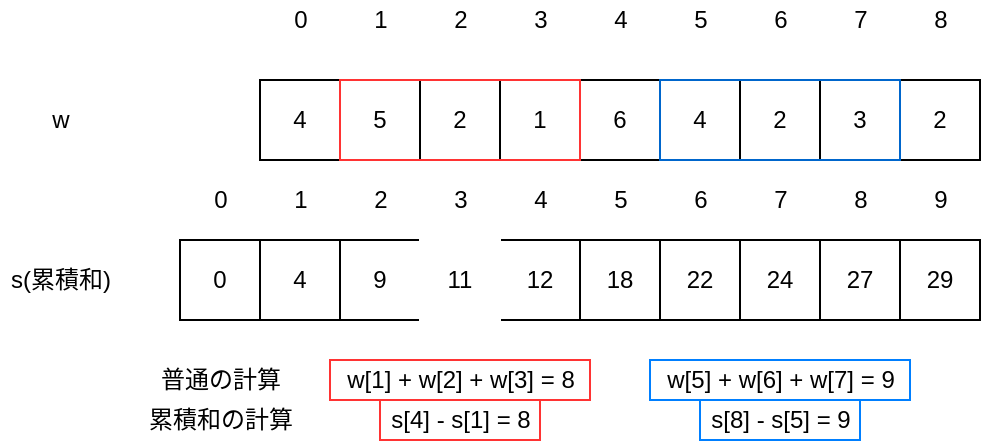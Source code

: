 <mxfile version="13.1.3" pages="4">
    <diagram name="累積和" id="LeWcq2udOYEvuqJlMWBG">
        <mxGraphModel dx="1152" dy="477" grid="1" gridSize="10" guides="1" tooltips="1" connect="1" arrows="1" fold="1" page="1" pageScale="1" pageWidth="827" pageHeight="1169" math="0" shadow="0">
            <root>
                <mxCell id="auqlSFN50E8ZhjRSyr_w-0"/>
                <mxCell id="auqlSFN50E8ZhjRSyr_w-1" parent="auqlSFN50E8ZhjRSyr_w-0"/>
                <mxCell id="auqlSFN50E8ZhjRSyr_w-2" value="4" style="whiteSpace=wrap;html=1;aspect=fixed;" parent="auqlSFN50E8ZhjRSyr_w-1" vertex="1">
                    <mxGeometry x="240" y="280" width="40" height="40" as="geometry"/>
                </mxCell>
                <mxCell id="auqlSFN50E8ZhjRSyr_w-3" value="5" style="whiteSpace=wrap;html=1;aspect=fixed;" parent="auqlSFN50E8ZhjRSyr_w-1" vertex="1">
                    <mxGeometry x="280" y="280" width="40" height="40" as="geometry"/>
                </mxCell>
                <mxCell id="auqlSFN50E8ZhjRSyr_w-4" value="2" style="whiteSpace=wrap;html=1;aspect=fixed;" parent="auqlSFN50E8ZhjRSyr_w-1" vertex="1">
                    <mxGeometry x="320" y="280" width="40" height="40" as="geometry"/>
                </mxCell>
                <mxCell id="auqlSFN50E8ZhjRSyr_w-5" value="1" style="whiteSpace=wrap;html=1;aspect=fixed;" parent="auqlSFN50E8ZhjRSyr_w-1" vertex="1">
                    <mxGeometry x="360" y="280" width="40" height="40" as="geometry"/>
                </mxCell>
                <mxCell id="auqlSFN50E8ZhjRSyr_w-6" value="6" style="whiteSpace=wrap;html=1;aspect=fixed;" parent="auqlSFN50E8ZhjRSyr_w-1" vertex="1">
                    <mxGeometry x="400" y="280" width="40" height="40" as="geometry"/>
                </mxCell>
                <mxCell id="auqlSFN50E8ZhjRSyr_w-7" value="4" style="whiteSpace=wrap;html=1;aspect=fixed;" parent="auqlSFN50E8ZhjRSyr_w-1" vertex="1">
                    <mxGeometry x="440" y="280" width="40" height="40" as="geometry"/>
                </mxCell>
                <mxCell id="auqlSFN50E8ZhjRSyr_w-8" value="2" style="whiteSpace=wrap;html=1;aspect=fixed;" parent="auqlSFN50E8ZhjRSyr_w-1" vertex="1">
                    <mxGeometry x="480" y="280" width="40" height="40" as="geometry"/>
                </mxCell>
                <mxCell id="auqlSFN50E8ZhjRSyr_w-9" value="3" style="whiteSpace=wrap;html=1;aspect=fixed;" parent="auqlSFN50E8ZhjRSyr_w-1" vertex="1">
                    <mxGeometry x="520" y="280" width="40" height="40" as="geometry"/>
                </mxCell>
                <mxCell id="auqlSFN50E8ZhjRSyr_w-10" value="2" style="whiteSpace=wrap;html=1;aspect=fixed;" parent="auqlSFN50E8ZhjRSyr_w-1" vertex="1">
                    <mxGeometry x="560" y="280" width="40" height="40" as="geometry"/>
                </mxCell>
                <mxCell id="auqlSFN50E8ZhjRSyr_w-14" value="4" style="whiteSpace=wrap;html=1;aspect=fixed;" parent="auqlSFN50E8ZhjRSyr_w-1" vertex="1">
                    <mxGeometry x="240" y="360" width="40" height="40" as="geometry"/>
                </mxCell>
                <mxCell id="auqlSFN50E8ZhjRSyr_w-15" value="9" style="whiteSpace=wrap;html=1;aspect=fixed;" parent="auqlSFN50E8ZhjRSyr_w-1" vertex="1">
                    <mxGeometry x="280" y="360" width="40" height="40" as="geometry"/>
                </mxCell>
                <mxCell id="auqlSFN50E8ZhjRSyr_w-17" value="12" style="whiteSpace=wrap;html=1;aspect=fixed;" parent="auqlSFN50E8ZhjRSyr_w-1" vertex="1">
                    <mxGeometry x="360" y="360" width="40" height="40" as="geometry"/>
                </mxCell>
                <mxCell id="auqlSFN50E8ZhjRSyr_w-18" value="18" style="whiteSpace=wrap;html=1;aspect=fixed;" parent="auqlSFN50E8ZhjRSyr_w-1" vertex="1">
                    <mxGeometry x="400" y="360" width="40" height="40" as="geometry"/>
                </mxCell>
                <mxCell id="auqlSFN50E8ZhjRSyr_w-19" value="22" style="whiteSpace=wrap;html=1;aspect=fixed;" parent="auqlSFN50E8ZhjRSyr_w-1" vertex="1">
                    <mxGeometry x="440" y="360" width="40" height="40" as="geometry"/>
                </mxCell>
                <mxCell id="auqlSFN50E8ZhjRSyr_w-20" value="24" style="whiteSpace=wrap;html=1;aspect=fixed;" parent="auqlSFN50E8ZhjRSyr_w-1" vertex="1">
                    <mxGeometry x="480" y="360" width="40" height="40" as="geometry"/>
                </mxCell>
                <mxCell id="auqlSFN50E8ZhjRSyr_w-21" value="27" style="whiteSpace=wrap;html=1;aspect=fixed;" parent="auqlSFN50E8ZhjRSyr_w-1" vertex="1">
                    <mxGeometry x="520" y="360" width="40" height="40" as="geometry"/>
                </mxCell>
                <mxCell id="auqlSFN50E8ZhjRSyr_w-22" value="29" style="whiteSpace=wrap;html=1;aspect=fixed;" parent="auqlSFN50E8ZhjRSyr_w-1" vertex="1">
                    <mxGeometry x="560" y="360" width="40" height="40" as="geometry"/>
                </mxCell>
                <mxCell id="auqlSFN50E8ZhjRSyr_w-23" value="0" style="whiteSpace=wrap;html=1;aspect=fixed;" parent="auqlSFN50E8ZhjRSyr_w-1" vertex="1">
                    <mxGeometry x="200" y="360" width="40" height="40" as="geometry"/>
                </mxCell>
                <mxCell id="auqlSFN50E8ZhjRSyr_w-24" value="w" style="text;html=1;align=center;verticalAlign=middle;resizable=0;points=[];autosize=1;" parent="auqlSFN50E8ZhjRSyr_w-1" vertex="1">
                    <mxGeometry x="130" y="290" width="20" height="20" as="geometry"/>
                </mxCell>
                <mxCell id="auqlSFN50E8ZhjRSyr_w-25" value="s(累積和)" style="text;html=1;align=center;verticalAlign=middle;resizable=0;points=[];autosize=1;" parent="auqlSFN50E8ZhjRSyr_w-1" vertex="1">
                    <mxGeometry x="110" y="370" width="60" height="20" as="geometry"/>
                </mxCell>
                <mxCell id="u9cF9FuQSbxt8TstORCc-0" value="0" style="text;html=1;align=center;verticalAlign=middle;resizable=0;points=[];autosize=1;" parent="auqlSFN50E8ZhjRSyr_w-1" vertex="1">
                    <mxGeometry x="250" y="240" width="20" height="20" as="geometry"/>
                </mxCell>
                <mxCell id="kWirxy5_HwYKTuAaUtwc-0" value="0" style="text;html=1;align=center;verticalAlign=middle;resizable=0;points=[];autosize=1;" parent="auqlSFN50E8ZhjRSyr_w-1" vertex="1">
                    <mxGeometry x="210" y="330" width="20" height="20" as="geometry"/>
                </mxCell>
                <mxCell id="auqlSFN50E8ZhjRSyr_w-16" value="11" style="whiteSpace=wrap;html=1;aspect=fixed;strokeColor=#FFFFFF;" parent="auqlSFN50E8ZhjRSyr_w-1" vertex="1">
                    <mxGeometry x="320" y="360" width="40" height="40" as="geometry"/>
                </mxCell>
                <mxCell id="xh6ZzkCoLZepfSMVRB4V-0" value="" style="rounded=0;whiteSpace=wrap;html=1;strokeColor=#FF3333;fillColor=none;" parent="auqlSFN50E8ZhjRSyr_w-1" vertex="1">
                    <mxGeometry x="280" y="280" width="120" height="40" as="geometry"/>
                </mxCell>
                <mxCell id="xh6ZzkCoLZepfSMVRB4V-3" value="" style="rounded=0;whiteSpace=wrap;html=1;strokeColor=#0066CC;fillColor=none;" parent="auqlSFN50E8ZhjRSyr_w-1" vertex="1">
                    <mxGeometry x="440" y="280" width="120" height="40" as="geometry"/>
                </mxCell>
                <mxCell id="xh6ZzkCoLZepfSMVRB4V-6" value="s[8] - s[5] = 9" style="text;html=1;align=center;verticalAlign=middle;resizable=0;points=[];autosize=1;strokeColor=#007FFF;" parent="auqlSFN50E8ZhjRSyr_w-1" vertex="1">
                    <mxGeometry x="460" y="440" width="80" height="20" as="geometry"/>
                </mxCell>
                <mxCell id="xh6ZzkCoLZepfSMVRB4V-7" value="1" style="text;html=1;align=center;verticalAlign=middle;resizable=0;points=[];autosize=1;" parent="auqlSFN50E8ZhjRSyr_w-1" vertex="1">
                    <mxGeometry x="290" y="240" width="20" height="20" as="geometry"/>
                </mxCell>
                <mxCell id="xh6ZzkCoLZepfSMVRB4V-8" value="2" style="text;html=1;align=center;verticalAlign=middle;resizable=0;points=[];autosize=1;" parent="auqlSFN50E8ZhjRSyr_w-1" vertex="1">
                    <mxGeometry x="330" y="240" width="20" height="20" as="geometry"/>
                </mxCell>
                <mxCell id="xh6ZzkCoLZepfSMVRB4V-9" value="3" style="text;html=1;align=center;verticalAlign=middle;resizable=0;points=[];autosize=1;" parent="auqlSFN50E8ZhjRSyr_w-1" vertex="1">
                    <mxGeometry x="370" y="240" width="20" height="20" as="geometry"/>
                </mxCell>
                <mxCell id="xh6ZzkCoLZepfSMVRB4V-10" value="4" style="text;html=1;align=center;verticalAlign=middle;resizable=0;points=[];autosize=1;" parent="auqlSFN50E8ZhjRSyr_w-1" vertex="1">
                    <mxGeometry x="410" y="240" width="20" height="20" as="geometry"/>
                </mxCell>
                <mxCell id="xh6ZzkCoLZepfSMVRB4V-11" value="5" style="text;html=1;align=center;verticalAlign=middle;resizable=0;points=[];autosize=1;" parent="auqlSFN50E8ZhjRSyr_w-1" vertex="1">
                    <mxGeometry x="450" y="240" width="20" height="20" as="geometry"/>
                </mxCell>
                <mxCell id="xh6ZzkCoLZepfSMVRB4V-12" value="6" style="text;html=1;align=center;verticalAlign=middle;resizable=0;points=[];autosize=1;" parent="auqlSFN50E8ZhjRSyr_w-1" vertex="1">
                    <mxGeometry x="490" y="240" width="20" height="20" as="geometry"/>
                </mxCell>
                <mxCell id="xh6ZzkCoLZepfSMVRB4V-13" value="7" style="text;html=1;align=center;verticalAlign=middle;resizable=0;points=[];autosize=1;" parent="auqlSFN50E8ZhjRSyr_w-1" vertex="1">
                    <mxGeometry x="530" y="240" width="20" height="20" as="geometry"/>
                </mxCell>
                <mxCell id="xh6ZzkCoLZepfSMVRB4V-14" value="8" style="text;html=1;align=center;verticalAlign=middle;resizable=0;points=[];autosize=1;" parent="auqlSFN50E8ZhjRSyr_w-1" vertex="1">
                    <mxGeometry x="570" y="240" width="20" height="20" as="geometry"/>
                </mxCell>
                <mxCell id="xh6ZzkCoLZepfSMVRB4V-15" value="w[5] + w[6] + w[7] = 9" style="text;html=1;align=center;verticalAlign=middle;resizable=0;points=[];autosize=1;strokeColor=#007FFF;" parent="auqlSFN50E8ZhjRSyr_w-1" vertex="1">
                    <mxGeometry x="435" y="420" width="130" height="20" as="geometry"/>
                </mxCell>
                <mxCell id="xh6ZzkCoLZepfSMVRB4V-16" value="w[1] + w[2] + w[3] = 8" style="text;html=1;align=center;verticalAlign=middle;resizable=0;points=[];autosize=1;strokeColor=#FF3333;" parent="auqlSFN50E8ZhjRSyr_w-1" vertex="1">
                    <mxGeometry x="275" y="420" width="130" height="20" as="geometry"/>
                </mxCell>
                <mxCell id="xh6ZzkCoLZepfSMVRB4V-17" value="s[4] - s[1] = 8" style="text;html=1;align=center;verticalAlign=middle;resizable=0;points=[];autosize=1;strokeColor=#FF3333;" parent="auqlSFN50E8ZhjRSyr_w-1" vertex="1">
                    <mxGeometry x="300" y="440" width="80" height="20" as="geometry"/>
                </mxCell>
                <mxCell id="xh6ZzkCoLZepfSMVRB4V-18" value="普通の計算" style="text;html=1;align=center;verticalAlign=middle;resizable=0;points=[];autosize=1;" parent="auqlSFN50E8ZhjRSyr_w-1" vertex="1">
                    <mxGeometry x="180" y="420" width="80" height="20" as="geometry"/>
                </mxCell>
                <mxCell id="xh6ZzkCoLZepfSMVRB4V-21" value="累積和の計算" style="text;html=1;align=center;verticalAlign=middle;resizable=0;points=[];autosize=1;" parent="auqlSFN50E8ZhjRSyr_w-1" vertex="1">
                    <mxGeometry x="175" y="440" width="90" height="20" as="geometry"/>
                </mxCell>
                <mxCell id="xh6ZzkCoLZepfSMVRB4V-23" value="1" style="text;html=1;align=center;verticalAlign=middle;resizable=0;points=[];autosize=1;" parent="auqlSFN50E8ZhjRSyr_w-1" vertex="1">
                    <mxGeometry x="250" y="330" width="20" height="20" as="geometry"/>
                </mxCell>
                <mxCell id="xh6ZzkCoLZepfSMVRB4V-24" value="2" style="text;html=1;align=center;verticalAlign=middle;resizable=0;points=[];autosize=1;" parent="auqlSFN50E8ZhjRSyr_w-1" vertex="1">
                    <mxGeometry x="290" y="330" width="20" height="20" as="geometry"/>
                </mxCell>
                <mxCell id="xh6ZzkCoLZepfSMVRB4V-25" value="3" style="text;html=1;align=center;verticalAlign=middle;resizable=0;points=[];autosize=1;" parent="auqlSFN50E8ZhjRSyr_w-1" vertex="1">
                    <mxGeometry x="330" y="330" width="20" height="20" as="geometry"/>
                </mxCell>
                <mxCell id="xh6ZzkCoLZepfSMVRB4V-26" value="4" style="text;html=1;align=center;verticalAlign=middle;resizable=0;points=[];autosize=1;" parent="auqlSFN50E8ZhjRSyr_w-1" vertex="1">
                    <mxGeometry x="370" y="330" width="20" height="20" as="geometry"/>
                </mxCell>
                <mxCell id="xh6ZzkCoLZepfSMVRB4V-27" value="5" style="text;html=1;align=center;verticalAlign=middle;resizable=0;points=[];autosize=1;" parent="auqlSFN50E8ZhjRSyr_w-1" vertex="1">
                    <mxGeometry x="410" y="330" width="20" height="20" as="geometry"/>
                </mxCell>
                <mxCell id="xh6ZzkCoLZepfSMVRB4V-28" value="6" style="text;html=1;align=center;verticalAlign=middle;resizable=0;points=[];autosize=1;" parent="auqlSFN50E8ZhjRSyr_w-1" vertex="1">
                    <mxGeometry x="450" y="330" width="20" height="20" as="geometry"/>
                </mxCell>
                <mxCell id="xh6ZzkCoLZepfSMVRB4V-29" value="7" style="text;html=1;align=center;verticalAlign=middle;resizable=0;points=[];autosize=1;" parent="auqlSFN50E8ZhjRSyr_w-1" vertex="1">
                    <mxGeometry x="490" y="330" width="20" height="20" as="geometry"/>
                </mxCell>
                <mxCell id="xh6ZzkCoLZepfSMVRB4V-39" value="9" style="text;html=1;align=center;verticalAlign=middle;resizable=0;points=[];autosize=1;" parent="auqlSFN50E8ZhjRSyr_w-1" vertex="1">
                    <mxGeometry x="570" y="330" width="20" height="20" as="geometry"/>
                </mxCell>
                <mxCell id="xh6ZzkCoLZepfSMVRB4V-40" value="8" style="text;html=1;align=center;verticalAlign=middle;resizable=0;points=[];autosize=1;" parent="auqlSFN50E8ZhjRSyr_w-1" vertex="1">
                    <mxGeometry x="530" y="330" width="20" height="20" as="geometry"/>
                </mxCell>
            </root>
        </mxGraphModel>
    </diagram>
    <diagram name="累積和のコピー" id="mfWlNHyPRSnXyfPDw9yG">
        <mxGraphModel dx="1152" dy="477" grid="1" gridSize="10" guides="1" tooltips="1" connect="1" arrows="1" fold="1" page="1" pageScale="1" pageWidth="827" pageHeight="1169" math="0" shadow="0">
            <root>
                <mxCell id="bnlORscy65JKHpADpyvl-0"/>
                <mxCell id="bnlORscy65JKHpADpyvl-1" parent="bnlORscy65JKHpADpyvl-0"/>
                <mxCell id="bnlORscy65JKHpADpyvl-2" value="4" style="whiteSpace=wrap;html=1;aspect=fixed;" parent="bnlORscy65JKHpADpyvl-1" vertex="1">
                    <mxGeometry x="240" y="280" width="40" height="40" as="geometry"/>
                </mxCell>
                <mxCell id="bnlORscy65JKHpADpyvl-3" value="5" style="whiteSpace=wrap;html=1;aspect=fixed;" parent="bnlORscy65JKHpADpyvl-1" vertex="1">
                    <mxGeometry x="280" y="280" width="40" height="40" as="geometry"/>
                </mxCell>
                <mxCell id="bnlORscy65JKHpADpyvl-4" value="2" style="whiteSpace=wrap;html=1;aspect=fixed;" parent="bnlORscy65JKHpADpyvl-1" vertex="1">
                    <mxGeometry x="320" y="280" width="40" height="40" as="geometry"/>
                </mxCell>
                <mxCell id="bnlORscy65JKHpADpyvl-5" value="1" style="whiteSpace=wrap;html=1;aspect=fixed;" parent="bnlORscy65JKHpADpyvl-1" vertex="1">
                    <mxGeometry x="360" y="280" width="40" height="40" as="geometry"/>
                </mxCell>
                <mxCell id="bnlORscy65JKHpADpyvl-71" style="edgeStyle=orthogonalEdgeStyle;rounded=0;orthogonalLoop=1;jettySize=auto;html=1;exitX=0.5;exitY=1;exitDx=0;exitDy=0;entryX=0.5;entryY=0;entryDx=0;entryDy=0;" parent="bnlORscy65JKHpADpyvl-1" source="bnlORscy65JKHpADpyvl-6" target="bnlORscy65JKHpADpyvl-54" edge="1">
                    <mxGeometry relative="1" as="geometry"/>
                </mxCell>
                <mxCell id="bnlORscy65JKHpADpyvl-6" value="6" style="whiteSpace=wrap;html=1;aspect=fixed;" parent="bnlORscy65JKHpADpyvl-1" vertex="1">
                    <mxGeometry x="400" y="280" width="40" height="40" as="geometry"/>
                </mxCell>
                <mxCell id="bnlORscy65JKHpADpyvl-7" value="4" style="whiteSpace=wrap;html=1;aspect=fixed;" parent="bnlORscy65JKHpADpyvl-1" vertex="1">
                    <mxGeometry x="440" y="280" width="40" height="40" as="geometry"/>
                </mxCell>
                <mxCell id="bnlORscy65JKHpADpyvl-8" value="2" style="whiteSpace=wrap;html=1;aspect=fixed;" parent="bnlORscy65JKHpADpyvl-1" vertex="1">
                    <mxGeometry x="480" y="280" width="40" height="40" as="geometry"/>
                </mxCell>
                <mxCell id="bnlORscy65JKHpADpyvl-9" value="3" style="whiteSpace=wrap;html=1;aspect=fixed;" parent="bnlORscy65JKHpADpyvl-1" vertex="1">
                    <mxGeometry x="520" y="280" width="40" height="40" as="geometry"/>
                </mxCell>
                <mxCell id="bnlORscy65JKHpADpyvl-10" value="2" style="whiteSpace=wrap;html=1;aspect=fixed;" parent="bnlORscy65JKHpADpyvl-1" vertex="1">
                    <mxGeometry x="560" y="280" width="40" height="40" as="geometry"/>
                </mxCell>
                <mxCell id="bnlORscy65JKHpADpyvl-20" value="w" style="text;html=1;align=center;verticalAlign=middle;resizable=0;points=[];autosize=1;" parent="bnlORscy65JKHpADpyvl-1" vertex="1">
                    <mxGeometry x="130" y="290" width="20" height="20" as="geometry"/>
                </mxCell>
                <mxCell id="bnlORscy65JKHpADpyvl-22" value="0" style="text;html=1;align=center;verticalAlign=middle;resizable=0;points=[];autosize=1;" parent="bnlORscy65JKHpADpyvl-1" vertex="1">
                    <mxGeometry x="250" y="240" width="20" height="20" as="geometry"/>
                </mxCell>
                <mxCell id="bnlORscy65JKHpADpyvl-28" value="1" style="text;html=1;align=center;verticalAlign=middle;resizable=0;points=[];autosize=1;" parent="bnlORscy65JKHpADpyvl-1" vertex="1">
                    <mxGeometry x="290" y="240" width="20" height="20" as="geometry"/>
                </mxCell>
                <mxCell id="bnlORscy65JKHpADpyvl-29" value="2" style="text;html=1;align=center;verticalAlign=middle;resizable=0;points=[];autosize=1;" parent="bnlORscy65JKHpADpyvl-1" vertex="1">
                    <mxGeometry x="330" y="240" width="20" height="20" as="geometry"/>
                </mxCell>
                <mxCell id="bnlORscy65JKHpADpyvl-30" value="3" style="text;html=1;align=center;verticalAlign=middle;resizable=0;points=[];autosize=1;" parent="bnlORscy65JKHpADpyvl-1" vertex="1">
                    <mxGeometry x="370" y="240" width="20" height="20" as="geometry"/>
                </mxCell>
                <mxCell id="bnlORscy65JKHpADpyvl-31" value="4" style="text;html=1;align=center;verticalAlign=middle;resizable=0;points=[];autosize=1;" parent="bnlORscy65JKHpADpyvl-1" vertex="1">
                    <mxGeometry x="410" y="240" width="20" height="20" as="geometry"/>
                </mxCell>
                <mxCell id="bnlORscy65JKHpADpyvl-32" value="5" style="text;html=1;align=center;verticalAlign=middle;resizable=0;points=[];autosize=1;" parent="bnlORscy65JKHpADpyvl-1" vertex="1">
                    <mxGeometry x="450" y="240" width="20" height="20" as="geometry"/>
                </mxCell>
                <mxCell id="bnlORscy65JKHpADpyvl-33" value="6" style="text;html=1;align=center;verticalAlign=middle;resizable=0;points=[];autosize=1;" parent="bnlORscy65JKHpADpyvl-1" vertex="1">
                    <mxGeometry x="490" y="240" width="20" height="20" as="geometry"/>
                </mxCell>
                <mxCell id="bnlORscy65JKHpADpyvl-34" value="7" style="text;html=1;align=center;verticalAlign=middle;resizable=0;points=[];autosize=1;" parent="bnlORscy65JKHpADpyvl-1" vertex="1">
                    <mxGeometry x="530" y="240" width="20" height="20" as="geometry"/>
                </mxCell>
                <mxCell id="bnlORscy65JKHpADpyvl-35" value="8" style="text;html=1;align=center;verticalAlign=middle;resizable=0;points=[];autosize=1;" parent="bnlORscy65JKHpADpyvl-1" vertex="1">
                    <mxGeometry x="570" y="240" width="20" height="20" as="geometry"/>
                </mxCell>
                <mxCell id="bnlORscy65JKHpADpyvl-50" value="4" style="whiteSpace=wrap;html=1;aspect=fixed;" parent="bnlORscy65JKHpADpyvl-1" vertex="1">
                    <mxGeometry x="240" y="370" width="40" height="40" as="geometry"/>
                </mxCell>
                <mxCell id="bnlORscy65JKHpADpyvl-51" value="9" style="whiteSpace=wrap;html=1;aspect=fixed;" parent="bnlORscy65JKHpADpyvl-1" vertex="1">
                    <mxGeometry x="280" y="370" width="40" height="40" as="geometry"/>
                </mxCell>
                <mxCell id="bnlORscy65JKHpADpyvl-52" value="11" style="whiteSpace=wrap;html=1;aspect=fixed;" parent="bnlORscy65JKHpADpyvl-1" vertex="1">
                    <mxGeometry x="320" y="370" width="40" height="40" as="geometry"/>
                </mxCell>
                <mxCell id="bnlORscy65JKHpADpyvl-53" value="12" style="whiteSpace=wrap;html=1;aspect=fixed;" parent="bnlORscy65JKHpADpyvl-1" vertex="1">
                    <mxGeometry x="360" y="370" width="40" height="40" as="geometry"/>
                </mxCell>
                <mxCell id="bnlORscy65JKHpADpyvl-54" value="18" style="whiteSpace=wrap;html=1;aspect=fixed;" parent="bnlORscy65JKHpADpyvl-1" vertex="1">
                    <mxGeometry x="400" y="370" width="40" height="40" as="geometry"/>
                </mxCell>
                <mxCell id="bnlORscy65JKHpADpyvl-55" value="22" style="whiteSpace=wrap;html=1;aspect=fixed;" parent="bnlORscy65JKHpADpyvl-1" vertex="1">
                    <mxGeometry x="440" y="370" width="40" height="40" as="geometry"/>
                </mxCell>
                <mxCell id="bnlORscy65JKHpADpyvl-56" value="24" style="whiteSpace=wrap;html=1;aspect=fixed;" parent="bnlORscy65JKHpADpyvl-1" vertex="1">
                    <mxGeometry x="480" y="370" width="40" height="40" as="geometry"/>
                </mxCell>
                <mxCell id="bnlORscy65JKHpADpyvl-57" value="27" style="whiteSpace=wrap;html=1;aspect=fixed;" parent="bnlORscy65JKHpADpyvl-1" vertex="1">
                    <mxGeometry x="520" y="370" width="40" height="40" as="geometry"/>
                </mxCell>
                <mxCell id="bnlORscy65JKHpADpyvl-58" value="29" style="whiteSpace=wrap;html=1;aspect=fixed;" parent="bnlORscy65JKHpADpyvl-1" vertex="1">
                    <mxGeometry x="560" y="370" width="40" height="40" as="geometry"/>
                </mxCell>
                <mxCell id="bnlORscy65JKHpADpyvl-59" value="w(累積和)" style="text;html=1;align=center;verticalAlign=middle;resizable=0;points=[];autosize=1;" parent="bnlORscy65JKHpADpyvl-1" vertex="1">
                    <mxGeometry x="105" y="380" width="70" height="20" as="geometry"/>
                </mxCell>
                <mxCell id="bnlORscy65JKHpADpyvl-73" value="w[i+1] = w[i+1] + w[i]" style="text;html=1;align=center;verticalAlign=middle;resizable=0;points=[];autosize=1;" parent="bnlORscy65JKHpADpyvl-1" vertex="1">
                    <mxGeometry x="360" y="440" width="120" height="20" as="geometry"/>
                </mxCell>
                <mxCell id="bnlORscy65JKHpADpyvl-74" value="" style="rounded=0;whiteSpace=wrap;html=1;strokeColor=#FF3333;fillColor=none;" parent="bnlORscy65JKHpADpyvl-1" vertex="1">
                    <mxGeometry x="400" y="370" width="40" height="40" as="geometry"/>
                </mxCell>
                <mxCell id="bnlORscy65JKHpADpyvl-75" value="18 = 6 + 12" style="text;html=1;align=center;verticalAlign=middle;resizable=0;points=[];autosize=1;" parent="bnlORscy65JKHpADpyvl-1" vertex="1">
                    <mxGeometry x="373" y="470" width="80" height="20" as="geometry"/>
                </mxCell>
            </root>
        </mxGraphModel>
    </diagram>
    <diagram id="Z6BjYUBWi4TIbilqBwfe" name="ページ3">
        <mxGraphModel dx="1152" dy="477" grid="1" gridSize="10" guides="1" tooltips="1" connect="1" arrows="1" fold="1" page="1" pageScale="1" pageWidth="827" pageHeight="1169" math="0" shadow="0">
            <root>
                <mxCell id="Ni6AIBF5oOVuSFkllmos-0"/>
                <mxCell id="Ni6AIBF5oOVuSFkllmos-1" parent="Ni6AIBF5oOVuSFkllmos-0"/>
                <mxCell id="Ni6AIBF5oOVuSFkllmos-2" value="" style="ellipse;whiteSpace=wrap;html=1;" parent="Ni6AIBF5oOVuSFkllmos-1" vertex="1">
                    <mxGeometry x="340" y="260" width="40" height="40" as="geometry"/>
                </mxCell>
                <mxCell id="Ni6AIBF5oOVuSFkllmos-5" value="" style="endArrow=classic;html=1;" parent="Ni6AIBF5oOVuSFkllmos-1" edge="1">
                    <mxGeometry width="50" height="50" relative="1" as="geometry">
                        <mxPoint x="360" y="280" as="sourcePoint"/>
                        <mxPoint x="360" y="200" as="targetPoint"/>
                    </mxGeometry>
                </mxCell>
                <mxCell id="Ni6AIBF5oOVuSFkllmos-6" value="" style="endArrow=classic;html=1;entryX=0;entryY=0.25;entryDx=0;entryDy=0;entryPerimeter=0;" parent="Ni6AIBF5oOVuSFkllmos-1" target="Ni6AIBF5oOVuSFkllmos-2" edge="1">
                    <mxGeometry width="50" height="50" relative="1" as="geometry">
                        <mxPoint x="360" y="200" as="sourcePoint"/>
                        <mxPoint x="310" y="220" as="targetPoint"/>
                    </mxGeometry>
                </mxCell>
                <mxCell id="Ni6AIBF5oOVuSFkllmos-7" value="" style="endArrow=classic;html=1;exitX=0.059;exitY=0.228;exitDx=0;exitDy=0;exitPerimeter=0;" parent="Ni6AIBF5oOVuSFkllmos-1" source="Ni6AIBF5oOVuSFkllmos-2" edge="1">
                    <mxGeometry width="50" height="50" relative="1" as="geometry">
                        <mxPoint x="424" y="200" as="sourcePoint"/>
                        <mxPoint x="380" y="210" as="targetPoint"/>
                    </mxGeometry>
                </mxCell>
                <mxCell id="Ni6AIBF5oOVuSFkllmos-8" value="" style="endArrow=classic;html=1;" parent="Ni6AIBF5oOVuSFkllmos-1" edge="1">
                    <mxGeometry width="50" height="50" relative="1" as="geometry">
                        <mxPoint x="380" y="210" as="sourcePoint"/>
                        <mxPoint x="330" y="260" as="targetPoint"/>
                    </mxGeometry>
                </mxCell>
                <mxCell id="Ni6AIBF5oOVuSFkllmos-9" value="" style="endArrow=classic;html=1;" parent="Ni6AIBF5oOVuSFkllmos-1" edge="1">
                    <mxGeometry width="50" height="50" relative="1" as="geometry">
                        <mxPoint x="330" y="260" as="sourcePoint"/>
                        <mxPoint x="390" y="230" as="targetPoint"/>
                    </mxGeometry>
                </mxCell>
                <mxCell id="SXNUsWFsZzAU_wrB6tah-0" value="Text" style="text;html=1;align=center;verticalAlign=middle;resizable=0;points=[];autosize=1;" vertex="1" parent="Ni6AIBF5oOVuSFkllmos-1">
                    <mxGeometry x="387" y="391" width="40" height="20" as="geometry"/>
                </mxCell>
            </root>
        </mxGraphModel>
    </diagram>
    <diagram id="DKiIA0QHU-wBNoxcGhCu" name="ページ4">
        <mxGraphModel dx="960" dy="398" grid="1" gridSize="10" guides="1" tooltips="1" connect="1" arrows="1" fold="1" page="1" pageScale="1" pageWidth="827" pageHeight="1169" math="0" shadow="0">
            <root>
                <mxCell id="GhE8HeyWFhBgrY4_nMi9-0"/>
                <mxCell id="GhE8HeyWFhBgrY4_nMi9-1" parent="GhE8HeyWFhBgrY4_nMi9-0"/>
                <mxCell id="GhE8HeyWFhBgrY4_nMi9-2" value="休" style="whiteSpace=wrap;html=1;aspect=fixed;" vertex="1" parent="GhE8HeyWFhBgrY4_nMi9-1">
                    <mxGeometry x="240" y="280" width="40" height="40" as="geometry"/>
                </mxCell>
                <mxCell id="GhE8HeyWFhBgrY4_nMi9-3" value="◯" style="whiteSpace=wrap;html=1;aspect=fixed;" vertex="1" parent="GhE8HeyWFhBgrY4_nMi9-1">
                    <mxGeometry x="280" y="280" width="40" height="40" as="geometry"/>
                </mxCell>
                <mxCell id="GhE8HeyWFhBgrY4_nMi9-4" value="休" style="whiteSpace=wrap;html=1;aspect=fixed;" vertex="1" parent="GhE8HeyWFhBgrY4_nMi9-1">
                    <mxGeometry x="320" y="280" width="40" height="40" as="geometry"/>
                </mxCell>
                <mxCell id="GhE8HeyWFhBgrY4_nMi9-5" value="◯" style="whiteSpace=wrap;html=1;aspect=fixed;" vertex="1" parent="GhE8HeyWFhBgrY4_nMi9-1">
                    <mxGeometry x="360" y="280" width="40" height="40" as="geometry"/>
                </mxCell>
                <mxCell id="GhE8HeyWFhBgrY4_nMi9-6" value="◯" style="whiteSpace=wrap;html=1;aspect=fixed;" vertex="1" parent="GhE8HeyWFhBgrY4_nMi9-1">
                    <mxGeometry x="400" y="280" width="40" height="40" as="geometry"/>
                </mxCell>
                <mxCell id="GhE8HeyWFhBgrY4_nMi9-7" value="◯" style="whiteSpace=wrap;html=1;aspect=fixed;" vertex="1" parent="GhE8HeyWFhBgrY4_nMi9-1">
                    <mxGeometry x="440" y="280" width="40" height="40" as="geometry"/>
                </mxCell>
                <mxCell id="GhE8HeyWFhBgrY4_nMi9-8" value="◯" style="whiteSpace=wrap;html=1;aspect=fixed;" vertex="1" parent="GhE8HeyWFhBgrY4_nMi9-1">
                    <mxGeometry x="480" y="280" width="40" height="40" as="geometry"/>
                </mxCell>
                <mxCell id="GhE8HeyWFhBgrY4_nMi9-24" value="日" style="text;html=1;align=center;verticalAlign=middle;resizable=0;points=[];autosize=1;" vertex="1" parent="GhE8HeyWFhBgrY4_nMi9-1">
                    <mxGeometry x="245" y="250" width="30" height="20" as="geometry"/>
                </mxCell>
                <mxCell id="GhE8HeyWFhBgrY4_nMi9-25" value="月" style="text;html=1;align=center;verticalAlign=middle;resizable=0;points=[];autosize=1;" vertex="1" parent="GhE8HeyWFhBgrY4_nMi9-1">
                    <mxGeometry x="285" y="250" width="30" height="20" as="geometry"/>
                </mxCell>
                <mxCell id="GhE8HeyWFhBgrY4_nMi9-26" value="火" style="text;html=1;align=center;verticalAlign=middle;resizable=0;points=[];autosize=1;" vertex="1" parent="GhE8HeyWFhBgrY4_nMi9-1">
                    <mxGeometry x="325" y="250" width="30" height="20" as="geometry"/>
                </mxCell>
                <mxCell id="GhE8HeyWFhBgrY4_nMi9-27" value="水" style="text;html=1;align=center;verticalAlign=middle;resizable=0;points=[];autosize=1;" vertex="1" parent="GhE8HeyWFhBgrY4_nMi9-1">
                    <mxGeometry x="365" y="250" width="30" height="20" as="geometry"/>
                </mxCell>
                <mxCell id="GhE8HeyWFhBgrY4_nMi9-28" value="木" style="text;html=1;align=center;verticalAlign=middle;resizable=0;points=[];autosize=1;" vertex="1" parent="GhE8HeyWFhBgrY4_nMi9-1">
                    <mxGeometry x="405" y="250" width="30" height="20" as="geometry"/>
                </mxCell>
                <mxCell id="GhE8HeyWFhBgrY4_nMi9-31" value="金" style="text;html=1;align=center;verticalAlign=middle;resizable=0;points=[];autosize=1;" vertex="1" parent="GhE8HeyWFhBgrY4_nMi9-1">
                    <mxGeometry x="445" y="250" width="30" height="20" as="geometry"/>
                </mxCell>
                <mxCell id="GhE8HeyWFhBgrY4_nMi9-32" value="土" style="text;html=1;align=center;verticalAlign=middle;resizable=0;points=[];autosize=1;" vertex="1" parent="GhE8HeyWFhBgrY4_nMi9-1">
                    <mxGeometry x="485" y="250" width="30" height="20" as="geometry"/>
                </mxCell>
                <mxCell id="GhE8HeyWFhBgrY4_nMi9-33" value="山西さん" style="text;html=1;align=center;verticalAlign=middle;resizable=0;points=[];autosize=1;" vertex="1" parent="GhE8HeyWFhBgrY4_nMi9-1">
                    <mxGeometry x="150" y="370" width="60" height="20" as="geometry"/>
                </mxCell>
                <mxCell id="GhE8HeyWFhBgrY4_nMi9-34" value="鵜野さん" style="text;html=1;align=center;verticalAlign=middle;resizable=0;points=[];autosize=1;" vertex="1" parent="GhE8HeyWFhBgrY4_nMi9-1">
                    <mxGeometry x="150" y="330" width="60" height="20" as="geometry"/>
                </mxCell>
                <mxCell id="GhE8HeyWFhBgrY4_nMi9-35" value="古城戸" style="text;html=1;align=center;verticalAlign=middle;resizable=0;points=[];autosize=1;" vertex="1" parent="GhE8HeyWFhBgrY4_nMi9-1">
                    <mxGeometry x="155" y="290" width="50" height="20" as="geometry"/>
                </mxCell>
                <mxCell id="GhE8HeyWFhBgrY4_nMi9-43" value="◯" style="whiteSpace=wrap;html=1;aspect=fixed;" vertex="1" parent="GhE8HeyWFhBgrY4_nMi9-1">
                    <mxGeometry x="240" y="320" width="40" height="40" as="geometry"/>
                </mxCell>
                <mxCell id="GhE8HeyWFhBgrY4_nMi9-44" value="休" style="whiteSpace=wrap;html=1;aspect=fixed;" vertex="1" parent="GhE8HeyWFhBgrY4_nMi9-1">
                    <mxGeometry x="280" y="320" width="40" height="40" as="geometry"/>
                </mxCell>
                <mxCell id="GhE8HeyWFhBgrY4_nMi9-45" value="休" style="whiteSpace=wrap;html=1;aspect=fixed;" vertex="1" parent="GhE8HeyWFhBgrY4_nMi9-1">
                    <mxGeometry x="320" y="320" width="40" height="40" as="geometry"/>
                </mxCell>
                <mxCell id="GhE8HeyWFhBgrY4_nMi9-46" value="◯" style="whiteSpace=wrap;html=1;aspect=fixed;" vertex="1" parent="GhE8HeyWFhBgrY4_nMi9-1">
                    <mxGeometry x="360" y="320" width="40" height="40" as="geometry"/>
                </mxCell>
                <mxCell id="GhE8HeyWFhBgrY4_nMi9-47" value="◯" style="whiteSpace=wrap;html=1;aspect=fixed;" vertex="1" parent="GhE8HeyWFhBgrY4_nMi9-1">
                    <mxGeometry x="400" y="320" width="40" height="40" as="geometry"/>
                </mxCell>
                <mxCell id="GhE8HeyWFhBgrY4_nMi9-48" value="◯" style="whiteSpace=wrap;html=1;aspect=fixed;" vertex="1" parent="GhE8HeyWFhBgrY4_nMi9-1">
                    <mxGeometry x="440" y="320" width="40" height="40" as="geometry"/>
                </mxCell>
                <mxCell id="GhE8HeyWFhBgrY4_nMi9-49" value="◯" style="whiteSpace=wrap;html=1;aspect=fixed;" vertex="1" parent="GhE8HeyWFhBgrY4_nMi9-1">
                    <mxGeometry x="480" y="320" width="40" height="40" as="geometry"/>
                </mxCell>
                <mxCell id="GhE8HeyWFhBgrY4_nMi9-50" value="※夜" style="text;html=1;align=center;verticalAlign=middle;resizable=0;points=[];autosize=1;" vertex="1" parent="GhE8HeyWFhBgrY4_nMi9-1">
                    <mxGeometry x="530" y="290" width="30" height="20" as="geometry"/>
                </mxCell>
                <mxCell id="GhE8HeyWFhBgrY4_nMi9-51" value="◯" style="whiteSpace=wrap;html=1;aspect=fixed;" vertex="1" parent="GhE8HeyWFhBgrY4_nMi9-1">
                    <mxGeometry x="240" y="360" width="40" height="40" as="geometry"/>
                </mxCell>
                <mxCell id="GhE8HeyWFhBgrY4_nMi9-52" value="休" style="whiteSpace=wrap;html=1;aspect=fixed;" vertex="1" parent="GhE8HeyWFhBgrY4_nMi9-1">
                    <mxGeometry x="280" y="360" width="40" height="40" as="geometry"/>
                </mxCell>
                <mxCell id="GhE8HeyWFhBgrY4_nMi9-53" value="◯" style="whiteSpace=wrap;html=1;aspect=fixed;" vertex="1" parent="GhE8HeyWFhBgrY4_nMi9-1">
                    <mxGeometry x="320" y="360" width="40" height="40" as="geometry"/>
                </mxCell>
                <mxCell id="GhE8HeyWFhBgrY4_nMi9-54" value="◯" style="whiteSpace=wrap;html=1;aspect=fixed;" vertex="1" parent="GhE8HeyWFhBgrY4_nMi9-1">
                    <mxGeometry x="360" y="360" width="40" height="40" as="geometry"/>
                </mxCell>
                <mxCell id="GhE8HeyWFhBgrY4_nMi9-55" value="◯" style="whiteSpace=wrap;html=1;aspect=fixed;" vertex="1" parent="GhE8HeyWFhBgrY4_nMi9-1">
                    <mxGeometry x="400" y="360" width="40" height="40" as="geometry"/>
                </mxCell>
                <mxCell id="GhE8HeyWFhBgrY4_nMi9-56" value="休" style="whiteSpace=wrap;html=1;aspect=fixed;" vertex="1" parent="GhE8HeyWFhBgrY4_nMi9-1">
                    <mxGeometry x="440" y="360" width="40" height="40" as="geometry"/>
                </mxCell>
                <mxCell id="GhE8HeyWFhBgrY4_nMi9-57" value="◯" style="whiteSpace=wrap;html=1;aspect=fixed;" vertex="1" parent="GhE8HeyWFhBgrY4_nMi9-1">
                    <mxGeometry x="480" y="360" width="40" height="40" as="geometry"/>
                </mxCell>
                <mxCell id="GhE8HeyWFhBgrY4_nMi9-58" value="※夜" style="text;html=1;align=center;verticalAlign=middle;resizable=0;points=[];autosize=1;" vertex="1" parent="GhE8HeyWFhBgrY4_nMi9-1">
                    <mxGeometry x="530" y="370" width="30" height="20" as="geometry"/>
                </mxCell>
                <mxCell id="GhE8HeyWFhBgrY4_nMi9-59" value="※朝" style="text;html=1;align=center;verticalAlign=middle;resizable=0;points=[];autosize=1;" vertex="1" parent="GhE8HeyWFhBgrY4_nMi9-1">
                    <mxGeometry x="530" y="330" width="30" height="20" as="geometry"/>
                </mxCell>
                <mxCell id="GhE8HeyWFhBgrY4_nMi9-60" value="休" style="whiteSpace=wrap;html=1;aspect=fixed;" vertex="1" parent="GhE8HeyWFhBgrY4_nMi9-1">
                    <mxGeometry x="240" y="520" width="40" height="40" as="geometry"/>
                </mxCell>
                <mxCell id="GhE8HeyWFhBgrY4_nMi9-61" value="◯" style="whiteSpace=wrap;html=1;aspect=fixed;" vertex="1" parent="GhE8HeyWFhBgrY4_nMi9-1">
                    <mxGeometry x="280" y="520" width="40" height="40" as="geometry"/>
                </mxCell>
                <mxCell id="GhE8HeyWFhBgrY4_nMi9-62" value="&lt;font color=&quot;#ff3333&quot;&gt;◯&lt;/font&gt;" style="whiteSpace=wrap;html=1;aspect=fixed;" vertex="1" parent="GhE8HeyWFhBgrY4_nMi9-1">
                    <mxGeometry x="320" y="520" width="40" height="40" as="geometry"/>
                </mxCell>
                <mxCell id="GhE8HeyWFhBgrY4_nMi9-63" value="◯" style="whiteSpace=wrap;html=1;aspect=fixed;" vertex="1" parent="GhE8HeyWFhBgrY4_nMi9-1">
                    <mxGeometry x="360" y="520" width="40" height="40" as="geometry"/>
                </mxCell>
                <mxCell id="GhE8HeyWFhBgrY4_nMi9-64" value="◯" style="whiteSpace=wrap;html=1;aspect=fixed;" vertex="1" parent="GhE8HeyWFhBgrY4_nMi9-1">
                    <mxGeometry x="400" y="520" width="40" height="40" as="geometry"/>
                </mxCell>
                <mxCell id="GhE8HeyWFhBgrY4_nMi9-65" value="&lt;font color=&quot;#ff0000&quot;&gt;休&lt;/font&gt;" style="whiteSpace=wrap;html=1;aspect=fixed;" vertex="1" parent="GhE8HeyWFhBgrY4_nMi9-1">
                    <mxGeometry x="440" y="520" width="40" height="40" as="geometry"/>
                </mxCell>
                <mxCell id="GhE8HeyWFhBgrY4_nMi9-66" value="◯" style="whiteSpace=wrap;html=1;aspect=fixed;" vertex="1" parent="GhE8HeyWFhBgrY4_nMi9-1">
                    <mxGeometry x="480" y="520" width="40" height="40" as="geometry"/>
                </mxCell>
                <mxCell id="GhE8HeyWFhBgrY4_nMi9-67" value="日" style="text;html=1;align=center;verticalAlign=middle;resizable=0;points=[];autosize=1;" vertex="1" parent="GhE8HeyWFhBgrY4_nMi9-1">
                    <mxGeometry x="245" y="490" width="30" height="20" as="geometry"/>
                </mxCell>
                <mxCell id="GhE8HeyWFhBgrY4_nMi9-68" value="月" style="text;html=1;align=center;verticalAlign=middle;resizable=0;points=[];autosize=1;" vertex="1" parent="GhE8HeyWFhBgrY4_nMi9-1">
                    <mxGeometry x="285" y="490" width="30" height="20" as="geometry"/>
                </mxCell>
                <mxCell id="GhE8HeyWFhBgrY4_nMi9-69" value="火" style="text;html=1;align=center;verticalAlign=middle;resizable=0;points=[];autosize=1;" vertex="1" parent="GhE8HeyWFhBgrY4_nMi9-1">
                    <mxGeometry x="325" y="490" width="30" height="20" as="geometry"/>
                </mxCell>
                <mxCell id="GhE8HeyWFhBgrY4_nMi9-70" value="水" style="text;html=1;align=center;verticalAlign=middle;resizable=0;points=[];autosize=1;" vertex="1" parent="GhE8HeyWFhBgrY4_nMi9-1">
                    <mxGeometry x="365" y="490" width="30" height="20" as="geometry"/>
                </mxCell>
                <mxCell id="GhE8HeyWFhBgrY4_nMi9-71" value="木" style="text;html=1;align=center;verticalAlign=middle;resizable=0;points=[];autosize=1;" vertex="1" parent="GhE8HeyWFhBgrY4_nMi9-1">
                    <mxGeometry x="405" y="490" width="30" height="20" as="geometry"/>
                </mxCell>
                <mxCell id="GhE8HeyWFhBgrY4_nMi9-72" value="金" style="text;html=1;align=center;verticalAlign=middle;resizable=0;points=[];autosize=1;" vertex="1" parent="GhE8HeyWFhBgrY4_nMi9-1">
                    <mxGeometry x="445" y="490" width="30" height="20" as="geometry"/>
                </mxCell>
                <mxCell id="GhE8HeyWFhBgrY4_nMi9-73" value="土" style="text;html=1;align=center;verticalAlign=middle;resizable=0;points=[];autosize=1;" vertex="1" parent="GhE8HeyWFhBgrY4_nMi9-1">
                    <mxGeometry x="485" y="490" width="30" height="20" as="geometry"/>
                </mxCell>
                <mxCell id="GhE8HeyWFhBgrY4_nMi9-75" value="鵜野さん" style="text;html=1;align=center;verticalAlign=middle;resizable=0;points=[];autosize=1;" vertex="1" parent="GhE8HeyWFhBgrY4_nMi9-1">
                    <mxGeometry x="150" y="570" width="60" height="20" as="geometry"/>
                </mxCell>
                <mxCell id="GhE8HeyWFhBgrY4_nMi9-76" value="古城戸" style="text;html=1;align=center;verticalAlign=middle;resizable=0;points=[];autosize=1;" vertex="1" parent="GhE8HeyWFhBgrY4_nMi9-1">
                    <mxGeometry x="155" y="530" width="50" height="20" as="geometry"/>
                </mxCell>
                <mxCell id="GhE8HeyWFhBgrY4_nMi9-77" value="◯" style="whiteSpace=wrap;html=1;aspect=fixed;" vertex="1" parent="GhE8HeyWFhBgrY4_nMi9-1">
                    <mxGeometry x="240" y="560" width="40" height="40" as="geometry"/>
                </mxCell>
                <mxCell id="GhE8HeyWFhBgrY4_nMi9-78" value="休" style="whiteSpace=wrap;html=1;aspect=fixed;" vertex="1" parent="GhE8HeyWFhBgrY4_nMi9-1">
                    <mxGeometry x="280" y="560" width="40" height="40" as="geometry"/>
                </mxCell>
                <mxCell id="GhE8HeyWFhBgrY4_nMi9-79" value="休" style="whiteSpace=wrap;html=1;aspect=fixed;" vertex="1" parent="GhE8HeyWFhBgrY4_nMi9-1">
                    <mxGeometry x="320" y="560" width="40" height="40" as="geometry"/>
                </mxCell>
                <mxCell id="GhE8HeyWFhBgrY4_nMi9-80" value="◯" style="whiteSpace=wrap;html=1;aspect=fixed;" vertex="1" parent="GhE8HeyWFhBgrY4_nMi9-1">
                    <mxGeometry x="360" y="560" width="40" height="40" as="geometry"/>
                </mxCell>
                <mxCell id="GhE8HeyWFhBgrY4_nMi9-81" value="◯" style="whiteSpace=wrap;html=1;aspect=fixed;" vertex="1" parent="GhE8HeyWFhBgrY4_nMi9-1">
                    <mxGeometry x="400" y="560" width="40" height="40" as="geometry"/>
                </mxCell>
                <mxCell id="GhE8HeyWFhBgrY4_nMi9-82" value="◯" style="whiteSpace=wrap;html=1;aspect=fixed;" vertex="1" parent="GhE8HeyWFhBgrY4_nMi9-1">
                    <mxGeometry x="440" y="560" width="40" height="40" as="geometry"/>
                </mxCell>
                <mxCell id="GhE8HeyWFhBgrY4_nMi9-83" value="◯" style="whiteSpace=wrap;html=1;aspect=fixed;" vertex="1" parent="GhE8HeyWFhBgrY4_nMi9-1">
                    <mxGeometry x="480" y="560" width="40" height="40" as="geometry"/>
                </mxCell>
                <mxCell id="GhE8HeyWFhBgrY4_nMi9-84" value="※夜" style="text;html=1;align=center;verticalAlign=middle;resizable=0;points=[];autosize=1;" vertex="1" parent="GhE8HeyWFhBgrY4_nMi9-1">
                    <mxGeometry x="530" y="530" width="30" height="20" as="geometry"/>
                </mxCell>
                <mxCell id="GhE8HeyWFhBgrY4_nMi9-93" value="※朝" style="text;html=1;align=center;verticalAlign=middle;resizable=0;points=[];autosize=1;" vertex="1" parent="GhE8HeyWFhBgrY4_nMi9-1">
                    <mxGeometry x="530" y="570" width="30" height="20" as="geometry"/>
                </mxCell>
                <mxCell id="GhE8HeyWFhBgrY4_nMi9-95" value="" style="html=1;shadow=0;dashed=0;align=center;verticalAlign=middle;shape=mxgraph.arrows2.arrow;dy=0.66;dx=27.33;direction=south;notch=0.17;" vertex="1" parent="GhE8HeyWFhBgrY4_nMi9-1">
                    <mxGeometry x="354" y="410" width="46" height="75" as="geometry"/>
                </mxCell>
                <mxCell id="GhE8HeyWFhBgrY4_nMi9-96" value="7月以降" style="text;html=1;align=center;verticalAlign=middle;resizable=0;points=[];autosize=1;" vertex="1" parent="GhE8HeyWFhBgrY4_nMi9-1">
                    <mxGeometry x="405" y="437.5" width="60" height="20" as="geometry"/>
                </mxCell>
            </root>
        </mxGraphModel>
    </diagram>
</mxfile>